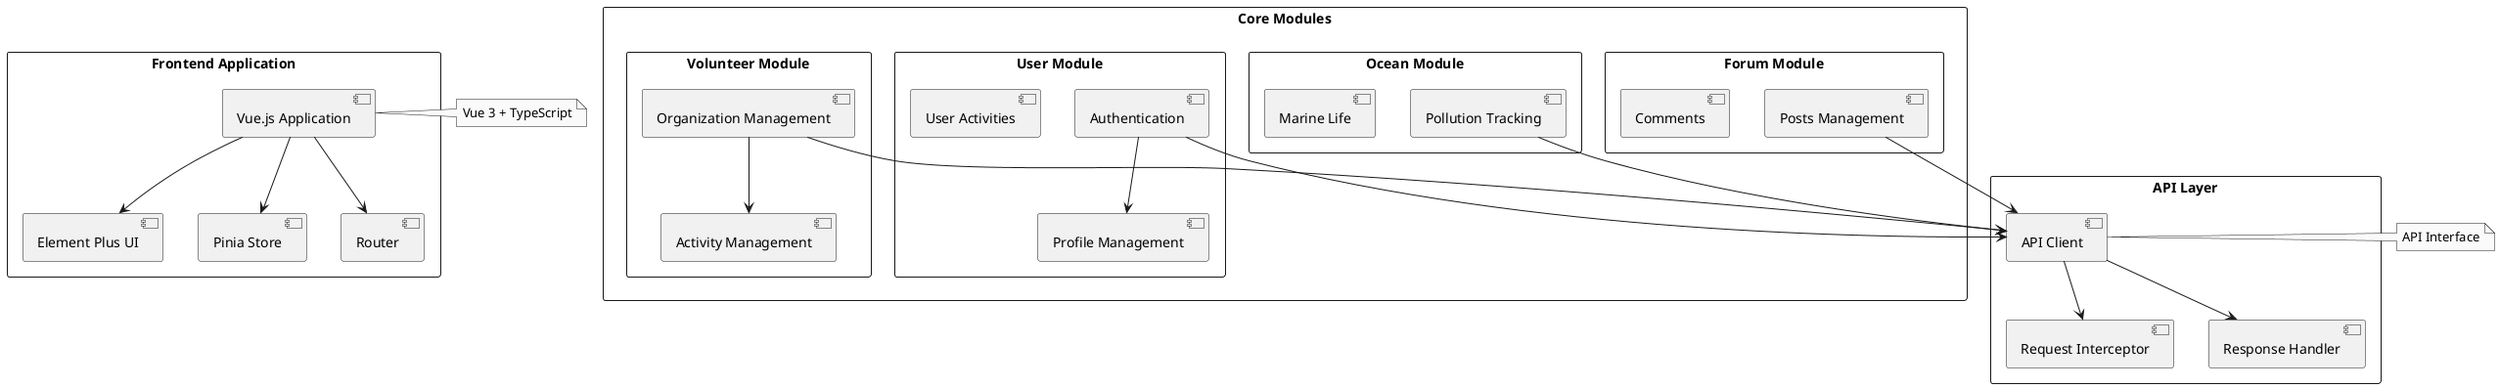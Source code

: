 @startuml

' 基础设置
skinparam monochrome true
skinparam shadowing false
skinparam defaultFontName SansSerif
skinparam packageStyle rectangle

' 定义包和组件
package "Frontend Application" {
    [Vue.js Application] as app
    [Pinia Store] as store
    [Router] as router
    [Element Plus UI] as ui
}

package "Core Modules" {
    package "User Module" {
        [Authentication] as auth
        [Profile Management] as profile
        [User Activities] as activities
    }

    package "Volunteer Module" {
        [Organization Management] as org
        [Activity Management] as act
    }

    package "Forum Module" {
        [Posts Management] as posts
        [Comments] as comments
    }

    package "Ocean Module" {
        [Pollution Tracking] as pollution
        [Marine Life] as marine
    }
}

package "API Layer" {
    [API Client] as apiClient
    [Request Interceptor] as interceptor
    [Response Handler] as handler
}

' 定义关系
app --> store
app --> router
app --> ui

auth --> apiClient
org --> apiClient
posts --> apiClient
pollution --> apiClient

apiClient --> interceptor
apiClient --> handler

auth --> profile
org --> act

note right of app : Vue 3 + TypeScript
note right of apiClient : API Interface

@enduml 